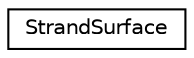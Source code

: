 digraph G
{
  edge [fontname="Helvetica",fontsize="10",labelfontname="Helvetica",labelfontsize="10"];
  node [fontname="Helvetica",fontsize="10",shape=record];
  rankdir=LR;
  Node1 [label="StrandSurface",height=0.2,width=0.4,color="black", fillcolor="white", style="filled",URL="$d3/d79/structStrandSurface.html"];
}
